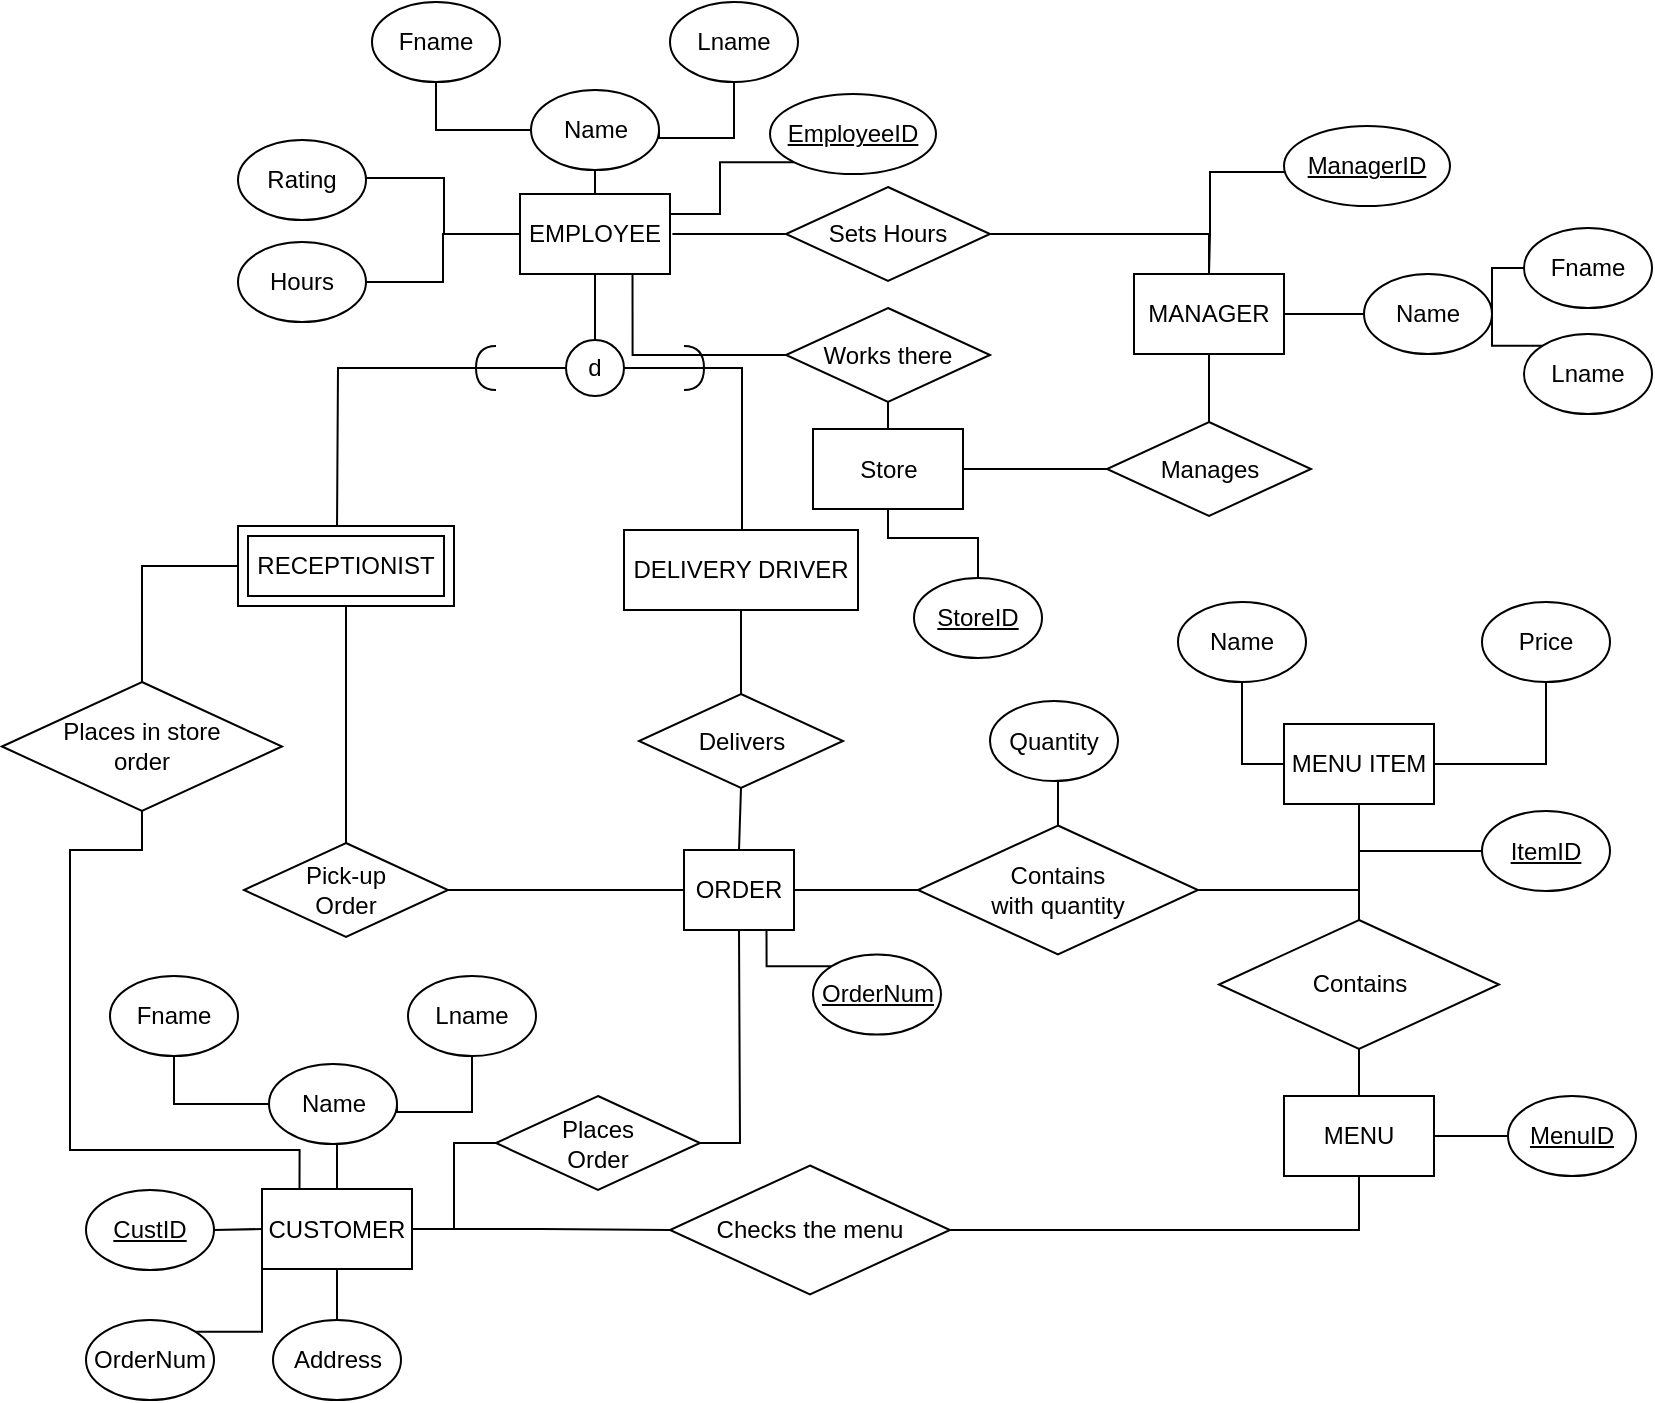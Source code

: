 <mxfile version="16.6.4" type="github">
  <diagram id="SFW6uyiaUGHVdkmB1JjF" name="Page-1">
    <mxGraphModel dx="1422" dy="762" grid="0" gridSize="10" guides="1" tooltips="1" connect="1" arrows="1" fold="1" page="1" pageScale="1" pageWidth="1100" pageHeight="850" background="none" math="0" shadow="0">
      <root>
        <mxCell id="0" />
        <mxCell id="1" parent="0" />
        <mxCell id="fXJlIY3xlbVOnj3vWZwA-16" style="edgeStyle=orthogonalEdgeStyle;rounded=0;orthogonalLoop=1;jettySize=auto;html=1;endArrow=none;endFill=0;" parent="1" source="SCMp1zclDyWqBbioAgGx-6" target="SCMp1zclDyWqBbioAgGx-17" edge="1">
          <mxGeometry relative="1" as="geometry" />
        </mxCell>
        <mxCell id="SCMp1zclDyWqBbioAgGx-6" value="Name" style="ellipse;whiteSpace=wrap;html=1;align=center;fillColor=default;gradientColor=none;" parent="1" vertex="1">
          <mxGeometry x="310.5" y="93" width="64" height="40" as="geometry" />
        </mxCell>
        <mxCell id="fXJlIY3xlbVOnj3vWZwA-33" style="edgeStyle=orthogonalEdgeStyle;rounded=0;jumpStyle=arc;orthogonalLoop=1;jettySize=auto;html=1;exitX=0.5;exitY=1;exitDx=0;exitDy=0;entryX=0.5;entryY=0;entryDx=0;entryDy=0;endArrow=none;endFill=0;" parent="1" source="SCMp1zclDyWqBbioAgGx-12" target="fXJlIY3xlbVOnj3vWZwA-24" edge="1">
          <mxGeometry relative="1" as="geometry" />
        </mxCell>
        <mxCell id="SCMp1zclDyWqBbioAgGx-12" value="DELIVERY DRIVER" style="whiteSpace=wrap;html=1;align=center;fillColor=default;" parent="1" vertex="1">
          <mxGeometry x="357" y="313" width="117" height="40" as="geometry" />
        </mxCell>
        <mxCell id="fXJlIY3xlbVOnj3vWZwA-28" style="edgeStyle=orthogonalEdgeStyle;rounded=0;jumpStyle=arc;orthogonalLoop=1;jettySize=auto;html=1;exitX=1;exitY=0.5;exitDx=0;exitDy=0;entryX=0;entryY=0.5;entryDx=0;entryDy=0;endArrow=none;endFill=0;" parent="1" source="SCMp1zclDyWqBbioAgGx-13" target="fXJlIY3xlbVOnj3vWZwA-27" edge="1">
          <mxGeometry relative="1" as="geometry" />
        </mxCell>
        <mxCell id="Oh7GHOEAAJyjngWwIHh8-14" style="edgeStyle=orthogonalEdgeStyle;rounded=0;orthogonalLoop=1;jettySize=auto;html=1;exitX=1;exitY=0.5;exitDx=0;exitDy=0;entryX=0;entryY=0.5;entryDx=0;entryDy=0;startArrow=none;startFill=0;endArrow=none;endFill=0;" parent="1" source="SCMp1zclDyWqBbioAgGx-13" target="Oh7GHOEAAJyjngWwIHh8-13" edge="1">
          <mxGeometry relative="1" as="geometry" />
        </mxCell>
        <mxCell id="Oh7GHOEAAJyjngWwIHh8-23" style="edgeStyle=orthogonalEdgeStyle;rounded=0;orthogonalLoop=1;jettySize=auto;html=1;exitX=0.25;exitY=0;exitDx=0;exitDy=0;startArrow=none;startFill=0;endArrow=none;endFill=0;entryX=0.5;entryY=1;entryDx=0;entryDy=0;" parent="1" source="SCMp1zclDyWqBbioAgGx-13" target="Oh7GHOEAAJyjngWwIHh8-25" edge="1">
          <mxGeometry relative="1" as="geometry">
            <mxPoint x="55.6" y="599" as="targetPoint" />
            <Array as="points">
              <mxPoint x="195" y="623" />
              <mxPoint x="80" y="623" />
              <mxPoint x="80" y="473" />
              <mxPoint x="116" y="473" />
            </Array>
          </mxGeometry>
        </mxCell>
        <mxCell id="SCMp1zclDyWqBbioAgGx-13" value="CUSTOMER" style="whiteSpace=wrap;html=1;align=center;fillColor=default;" parent="1" vertex="1">
          <mxGeometry x="176" y="642.5" width="75" height="40" as="geometry" />
        </mxCell>
        <mxCell id="fXJlIY3xlbVOnj3vWZwA-37" style="edgeStyle=orthogonalEdgeStyle;rounded=0;jumpStyle=arc;orthogonalLoop=1;jettySize=auto;html=1;endArrow=none;endFill=0;" parent="1" source="SCMp1zclDyWqBbioAgGx-16" target="fXJlIY3xlbVOnj3vWZwA-34" edge="1">
          <mxGeometry relative="1" as="geometry" />
        </mxCell>
        <mxCell id="SCMp1zclDyWqBbioAgGx-16" value="MANAGER" style="whiteSpace=wrap;html=1;align=center;fillColor=default;" parent="1" vertex="1">
          <mxGeometry x="612" y="185" width="75" height="40" as="geometry" />
        </mxCell>
        <mxCell id="fXJlIY3xlbVOnj3vWZwA-13" style="edgeStyle=orthogonalEdgeStyle;rounded=0;orthogonalLoop=1;jettySize=auto;html=1;entryX=0.5;entryY=0;entryDx=0;entryDy=0;endArrow=none;endFill=0;" parent="1" source="SCMp1zclDyWqBbioAgGx-17" target="fXJlIY3xlbVOnj3vWZwA-12" edge="1">
          <mxGeometry relative="1" as="geometry" />
        </mxCell>
        <mxCell id="SCMp1zclDyWqBbioAgGx-17" value="EMPLOYEE" style="whiteSpace=wrap;html=1;align=center;fillColor=default;" parent="1" vertex="1">
          <mxGeometry x="305" y="145" width="75" height="40" as="geometry" />
        </mxCell>
        <mxCell id="fXJlIY3xlbVOnj3vWZwA-17" style="edgeStyle=orthogonalEdgeStyle;rounded=0;orthogonalLoop=1;jettySize=auto;html=1;endArrow=none;endFill=0;entryX=0;entryY=0.5;entryDx=0;entryDy=0;" parent="1" source="eeIK4nAqeX3JLeK-aHzr-2" target="SCMp1zclDyWqBbioAgGx-6" edge="1">
          <mxGeometry relative="1" as="geometry">
            <mxPoint x="265" y="122.6" as="targetPoint" />
            <Array as="points">
              <mxPoint x="263" y="113" />
            </Array>
          </mxGeometry>
        </mxCell>
        <mxCell id="eeIK4nAqeX3JLeK-aHzr-2" value="Fname" style="ellipse;whiteSpace=wrap;html=1;align=center;fillColor=default;gradientColor=none;" parent="1" vertex="1">
          <mxGeometry x="231" y="49" width="64" height="40" as="geometry" />
        </mxCell>
        <mxCell id="fXJlIY3xlbVOnj3vWZwA-18" style="edgeStyle=orthogonalEdgeStyle;rounded=0;orthogonalLoop=1;jettySize=auto;html=1;endArrow=none;endFill=0;entryX=1;entryY=0.5;entryDx=0;entryDy=0;" parent="1" source="eeIK4nAqeX3JLeK-aHzr-4" target="SCMp1zclDyWqBbioAgGx-6" edge="1">
          <mxGeometry relative="1" as="geometry">
            <mxPoint x="404" y="127" as="targetPoint" />
            <Array as="points">
              <mxPoint x="412" y="117" />
              <mxPoint x="375" y="117" />
            </Array>
          </mxGeometry>
        </mxCell>
        <mxCell id="eeIK4nAqeX3JLeK-aHzr-4" value="Lname" style="ellipse;whiteSpace=wrap;html=1;align=center;fillColor=default;gradientColor=none;" parent="1" vertex="1">
          <mxGeometry x="380" y="49" width="64" height="40" as="geometry" />
        </mxCell>
        <mxCell id="Oh7GHOEAAJyjngWwIHh8-2" style="edgeStyle=orthogonalEdgeStyle;rounded=0;orthogonalLoop=1;jettySize=auto;html=1;exitX=0.5;exitY=1;exitDx=0;exitDy=0;entryX=1;entryY=0.5;entryDx=0;entryDy=0;endArrow=none;endFill=0;" parent="1" source="eeIK4nAqeX3JLeK-aHzr-5" target="Oh7GHOEAAJyjngWwIHh8-1" edge="1">
          <mxGeometry relative="1" as="geometry" />
        </mxCell>
        <mxCell id="Oh7GHOEAAJyjngWwIHh8-18" style="edgeStyle=orthogonalEdgeStyle;rounded=0;orthogonalLoop=1;jettySize=auto;html=1;exitX=0.5;exitY=1;exitDx=0;exitDy=0;entryX=0.5;entryY=0;entryDx=0;entryDy=0;startArrow=none;startFill=0;endArrow=none;endFill=0;" parent="1" source="eeIK4nAqeX3JLeK-aHzr-5" target="Oh7GHOEAAJyjngWwIHh8-17" edge="1">
          <mxGeometry relative="1" as="geometry" />
        </mxCell>
        <mxCell id="eeIK4nAqeX3JLeK-aHzr-5" value="MENU ITEM" style="whiteSpace=wrap;html=1;align=center;fillColor=default;" parent="1" vertex="1">
          <mxGeometry x="687" y="410" width="75" height="40" as="geometry" />
        </mxCell>
        <mxCell id="eeIK4nAqeX3JLeK-aHzr-6" value="ORDER" style="whiteSpace=wrap;html=1;align=center;fillColor=default;" parent="1" vertex="1">
          <mxGeometry x="387" y="473" width="55" height="40" as="geometry" />
        </mxCell>
        <mxCell id="fXJlIY3xlbVOnj3vWZwA-7" style="edgeStyle=orthogonalEdgeStyle;rounded=0;orthogonalLoop=1;jettySize=auto;html=1;exitX=0.5;exitY=1;exitDx=0;exitDy=0;entryX=0;entryY=0.5;entryDx=0;entryDy=0;endArrow=none;endFill=0;" parent="1" source="fXJlIY3xlbVOnj3vWZwA-6" target="eeIK4nAqeX3JLeK-aHzr-5" edge="1">
          <mxGeometry relative="1" as="geometry" />
        </mxCell>
        <mxCell id="fXJlIY3xlbVOnj3vWZwA-6" value="Name" style="ellipse;whiteSpace=wrap;html=1;align=center;fillColor=default;gradientColor=none;" parent="1" vertex="1">
          <mxGeometry x="634" y="349" width="64" height="40" as="geometry" />
        </mxCell>
        <mxCell id="iN8ECMvCypiTLDNu9Dbx-26" style="edgeStyle=orthogonalEdgeStyle;rounded=0;orthogonalLoop=1;jettySize=auto;html=1;exitX=0.5;exitY=1;exitDx=0;exitDy=0;entryX=0.5;entryY=0;entryDx=0;entryDy=0;endArrow=none;endFill=0;" edge="1" parent="1" source="fXJlIY3xlbVOnj3vWZwA-8" target="Oh7GHOEAAJyjngWwIHh8-1">
          <mxGeometry relative="1" as="geometry" />
        </mxCell>
        <mxCell id="fXJlIY3xlbVOnj3vWZwA-8" value="Quantity" style="ellipse;whiteSpace=wrap;html=1;align=center;fillColor=default;gradientColor=none;" parent="1" vertex="1">
          <mxGeometry x="540" y="398.5" width="64" height="40" as="geometry" />
        </mxCell>
        <mxCell id="fXJlIY3xlbVOnj3vWZwA-11" style="edgeStyle=orthogonalEdgeStyle;rounded=0;orthogonalLoop=1;jettySize=auto;html=1;endArrow=none;endFill=0;entryX=1;entryY=0.25;entryDx=0;entryDy=0;" parent="1" source="fXJlIY3xlbVOnj3vWZwA-10" target="eeIK4nAqeX3JLeK-aHzr-5" edge="1">
          <mxGeometry relative="1" as="geometry">
            <mxPoint x="818" y="432" as="targetPoint" />
            <Array as="points">
              <mxPoint x="818" y="430" />
              <mxPoint x="762" y="430" />
            </Array>
          </mxGeometry>
        </mxCell>
        <mxCell id="fXJlIY3xlbVOnj3vWZwA-10" value="Price" style="ellipse;whiteSpace=wrap;html=1;align=center;fillColor=default;gradientColor=none;" parent="1" vertex="1">
          <mxGeometry x="786" y="349" width="64" height="40" as="geometry" />
        </mxCell>
        <mxCell id="fXJlIY3xlbVOnj3vWZwA-19" style="edgeStyle=orthogonalEdgeStyle;rounded=0;orthogonalLoop=1;jettySize=auto;html=1;endArrow=none;endFill=0;jumpStyle=arc;" parent="1" source="fXJlIY3xlbVOnj3vWZwA-12" edge="1">
          <mxGeometry relative="1" as="geometry">
            <mxPoint x="213.5" y="313" as="targetPoint" />
          </mxGeometry>
        </mxCell>
        <mxCell id="fXJlIY3xlbVOnj3vWZwA-20" style="edgeStyle=orthogonalEdgeStyle;rounded=0;orthogonalLoop=1;jettySize=auto;html=1;endArrow=none;endFill=0;" parent="1" source="fXJlIY3xlbVOnj3vWZwA-12" target="SCMp1zclDyWqBbioAgGx-12" edge="1">
          <mxGeometry relative="1" as="geometry">
            <Array as="points">
              <mxPoint x="416" y="232" />
            </Array>
          </mxGeometry>
        </mxCell>
        <mxCell id="fXJlIY3xlbVOnj3vWZwA-12" value="d" style="ellipse;whiteSpace=wrap;html=1;" parent="1" vertex="1">
          <mxGeometry x="328" y="218" width="29" height="28" as="geometry" />
        </mxCell>
        <mxCell id="fXJlIY3xlbVOnj3vWZwA-15" style="edgeStyle=orthogonalEdgeStyle;rounded=0;orthogonalLoop=1;jettySize=auto;html=1;exitX=0.5;exitY=1;exitDx=0;exitDy=0;entryX=0;entryY=0.5;entryDx=0;entryDy=0;endArrow=none;endFill=0;" parent="1" source="fXJlIY3xlbVOnj3vWZwA-14" target="SCMp1zclDyWqBbioAgGx-17" edge="1">
          <mxGeometry relative="1" as="geometry">
            <Array as="points">
              <mxPoint x="267" y="137" />
              <mxPoint x="267" y="165" />
            </Array>
          </mxGeometry>
        </mxCell>
        <mxCell id="fXJlIY3xlbVOnj3vWZwA-14" value="Rating" style="ellipse;whiteSpace=wrap;html=1;align=center;fillColor=default;gradientColor=none;" parent="1" vertex="1">
          <mxGeometry x="164" y="118" width="64" height="40" as="geometry" />
        </mxCell>
        <mxCell id="fXJlIY3xlbVOnj3vWZwA-22" value="" style="shape=requiredInterface;html=1;verticalLabelPosition=bottom;sketch=0;rotation=-180;" parent="1" vertex="1">
          <mxGeometry x="283" y="221" width="10" height="22" as="geometry" />
        </mxCell>
        <mxCell id="fXJlIY3xlbVOnj3vWZwA-23" value="" style="shape=requiredInterface;html=1;verticalLabelPosition=bottom;sketch=0;rotation=0;" parent="1" vertex="1">
          <mxGeometry x="387" y="221" width="10" height="22" as="geometry" />
        </mxCell>
        <mxCell id="fXJlIY3xlbVOnj3vWZwA-26" style="edgeStyle=orthogonalEdgeStyle;rounded=0;jumpStyle=arc;orthogonalLoop=1;jettySize=auto;html=1;endArrow=none;endFill=0;" parent="1" source="fXJlIY3xlbVOnj3vWZwA-24" target="eeIK4nAqeX3JLeK-aHzr-6" edge="1">
          <mxGeometry relative="1" as="geometry" />
        </mxCell>
        <mxCell id="fXJlIY3xlbVOnj3vWZwA-24" value="Delivers" style="shape=rhombus;perimeter=rhombusPerimeter;whiteSpace=wrap;html=1;align=center;fillColor=default;gradientColor=none;" parent="1" vertex="1">
          <mxGeometry x="364.5" y="395" width="102" height="47" as="geometry" />
        </mxCell>
        <mxCell id="fXJlIY3xlbVOnj3vWZwA-59" style="edgeStyle=orthogonalEdgeStyle;rounded=0;jumpStyle=arc;orthogonalLoop=1;jettySize=auto;html=1;exitX=1;exitY=0.5;exitDx=0;exitDy=0;entryX=0.5;entryY=1;entryDx=0;entryDy=0;startArrow=none;startFill=0;endArrow=none;endFill=0;" parent="1" source="fXJlIY3xlbVOnj3vWZwA-27" target="eeIK4nAqeX3JLeK-aHzr-6" edge="1">
          <mxGeometry relative="1" as="geometry" />
        </mxCell>
        <mxCell id="fXJlIY3xlbVOnj3vWZwA-27" value="Places&lt;br&gt;Order" style="shape=rhombus;perimeter=rhombusPerimeter;whiteSpace=wrap;html=1;align=center;fillColor=default;gradientColor=none;" parent="1" vertex="1">
          <mxGeometry x="293" y="596" width="102" height="47" as="geometry" />
        </mxCell>
        <mxCell id="fXJlIY3xlbVOnj3vWZwA-31" style="edgeStyle=orthogonalEdgeStyle;rounded=0;jumpStyle=arc;orthogonalLoop=1;jettySize=auto;html=1;endArrow=none;endFill=0;" parent="1" source="fXJlIY3xlbVOnj3vWZwA-30" target="SCMp1zclDyWqBbioAgGx-17" edge="1">
          <mxGeometry relative="1" as="geometry" />
        </mxCell>
        <mxCell id="fXJlIY3xlbVOnj3vWZwA-30" value="Hours" style="ellipse;whiteSpace=wrap;html=1;align=center;fillColor=default;gradientColor=none;" parent="1" vertex="1">
          <mxGeometry x="164" y="169" width="64" height="40" as="geometry" />
        </mxCell>
        <mxCell id="Oh7GHOEAAJyjngWwIHh8-4" style="edgeStyle=orthogonalEdgeStyle;rounded=0;orthogonalLoop=1;jettySize=auto;html=1;exitX=0;exitY=0.5;exitDx=0;exitDy=0;entryX=1;entryY=0.5;entryDx=0;entryDy=0;endArrow=none;endFill=0;" parent="1" source="fXJlIY3xlbVOnj3vWZwA-34" target="fXJlIY3xlbVOnj3vWZwA-35" edge="1">
          <mxGeometry relative="1" as="geometry" />
        </mxCell>
        <mxCell id="fXJlIY3xlbVOnj3vWZwA-34" value="Manages" style="shape=rhombus;perimeter=rhombusPerimeter;whiteSpace=wrap;html=1;align=center;fillColor=default;gradientColor=none;" parent="1" vertex="1">
          <mxGeometry x="598.5" y="259" width="102" height="47" as="geometry" />
        </mxCell>
        <mxCell id="Oh7GHOEAAJyjngWwIHh8-6" style="edgeStyle=orthogonalEdgeStyle;rounded=0;orthogonalLoop=1;jettySize=auto;html=1;exitX=0.5;exitY=0;exitDx=0;exitDy=0;entryX=0.5;entryY=1;entryDx=0;entryDy=0;endArrow=none;endFill=0;" parent="1" source="fXJlIY3xlbVOnj3vWZwA-35" target="Oh7GHOEAAJyjngWwIHh8-5" edge="1">
          <mxGeometry relative="1" as="geometry" />
        </mxCell>
        <mxCell id="fXJlIY3xlbVOnj3vWZwA-35" value="Store" style="whiteSpace=wrap;html=1;align=center;fillColor=default;" parent="1" vertex="1">
          <mxGeometry x="451.5" y="262.5" width="75" height="40" as="geometry" />
        </mxCell>
        <mxCell id="fXJlIY3xlbVOnj3vWZwA-48" style="edgeStyle=orthogonalEdgeStyle;rounded=0;jumpStyle=arc;orthogonalLoop=1;jettySize=auto;html=1;exitX=0.5;exitY=1;exitDx=0;exitDy=0;entryX=0.5;entryY=0;entryDx=0;entryDy=0;endArrow=none;endFill=0;" parent="1" source="fXJlIY3xlbVOnj3vWZwA-43" target="SCMp1zclDyWqBbioAgGx-13" edge="1">
          <mxGeometry relative="1" as="geometry" />
        </mxCell>
        <mxCell id="fXJlIY3xlbVOnj3vWZwA-43" value="Name" style="ellipse;whiteSpace=wrap;html=1;align=center;fillColor=default;gradientColor=none;" parent="1" vertex="1">
          <mxGeometry x="179.5" y="580" width="64" height="40" as="geometry" />
        </mxCell>
        <mxCell id="fXJlIY3xlbVOnj3vWZwA-44" style="edgeStyle=orthogonalEdgeStyle;rounded=0;orthogonalLoop=1;jettySize=auto;html=1;endArrow=none;endFill=0;entryX=0;entryY=0.5;entryDx=0;entryDy=0;" parent="1" source="fXJlIY3xlbVOnj3vWZwA-45" target="fXJlIY3xlbVOnj3vWZwA-43" edge="1">
          <mxGeometry relative="1" as="geometry">
            <mxPoint x="134" y="609.6" as="targetPoint" />
            <Array as="points">
              <mxPoint x="132" y="600" />
            </Array>
          </mxGeometry>
        </mxCell>
        <mxCell id="fXJlIY3xlbVOnj3vWZwA-45" value="Fname" style="ellipse;whiteSpace=wrap;html=1;align=center;fillColor=default;gradientColor=none;" parent="1" vertex="1">
          <mxGeometry x="100" y="536" width="64" height="40" as="geometry" />
        </mxCell>
        <mxCell id="fXJlIY3xlbVOnj3vWZwA-46" style="edgeStyle=orthogonalEdgeStyle;rounded=0;orthogonalLoop=1;jettySize=auto;html=1;endArrow=none;endFill=0;entryX=1;entryY=0.5;entryDx=0;entryDy=0;" parent="1" source="fXJlIY3xlbVOnj3vWZwA-47" target="fXJlIY3xlbVOnj3vWZwA-43" edge="1">
          <mxGeometry relative="1" as="geometry">
            <mxPoint x="273" y="614" as="targetPoint" />
            <Array as="points">
              <mxPoint x="281" y="604" />
              <mxPoint x="244" y="604" />
            </Array>
          </mxGeometry>
        </mxCell>
        <mxCell id="fXJlIY3xlbVOnj3vWZwA-47" value="Lname" style="ellipse;whiteSpace=wrap;html=1;align=center;fillColor=default;gradientColor=none;" parent="1" vertex="1">
          <mxGeometry x="249" y="536" width="64" height="40" as="geometry" />
        </mxCell>
        <mxCell id="fXJlIY3xlbVOnj3vWZwA-50" style="edgeStyle=orthogonalEdgeStyle;rounded=0;jumpStyle=arc;orthogonalLoop=1;jettySize=auto;html=1;entryX=0.5;entryY=1;entryDx=0;entryDy=0;endArrow=none;endFill=0;" parent="1" source="fXJlIY3xlbVOnj3vWZwA-49" target="SCMp1zclDyWqBbioAgGx-13" edge="1">
          <mxGeometry relative="1" as="geometry" />
        </mxCell>
        <mxCell id="fXJlIY3xlbVOnj3vWZwA-49" value="Address" style="ellipse;whiteSpace=wrap;html=1;align=center;fillColor=default;gradientColor=none;" parent="1" vertex="1">
          <mxGeometry x="181.5" y="708" width="64" height="40" as="geometry" />
        </mxCell>
        <mxCell id="fXJlIY3xlbVOnj3vWZwA-52" style="edgeStyle=orthogonalEdgeStyle;rounded=0;jumpStyle=arc;orthogonalLoop=1;jettySize=auto;html=1;entryX=0;entryY=0.5;entryDx=0;entryDy=0;endArrow=none;endFill=0;" parent="1" source="fXJlIY3xlbVOnj3vWZwA-51" target="SCMp1zclDyWqBbioAgGx-13" edge="1">
          <mxGeometry relative="1" as="geometry" />
        </mxCell>
        <mxCell id="fXJlIY3xlbVOnj3vWZwA-51" value="&lt;u&gt;CustID&lt;/u&gt;" style="ellipse;whiteSpace=wrap;html=1;align=center;fillColor=default;gradientColor=none;" parent="1" vertex="1">
          <mxGeometry x="88" y="643" width="64" height="40" as="geometry" />
        </mxCell>
        <mxCell id="fXJlIY3xlbVOnj3vWZwA-61" style="edgeStyle=orthogonalEdgeStyle;rounded=0;jumpStyle=arc;orthogonalLoop=1;jettySize=auto;html=1;entryX=0.5;entryY=0;entryDx=0;entryDy=0;startArrow=none;startFill=0;endArrow=none;endFill=0;" parent="1" source="fXJlIY3xlbVOnj3vWZwA-55" target="fXJlIY3xlbVOnj3vWZwA-60" edge="1">
          <mxGeometry relative="1" as="geometry" />
        </mxCell>
        <mxCell id="fXJlIY3xlbVOnj3vWZwA-55" value="RECEPTIONIST" style="shape=ext;margin=3;double=1;whiteSpace=wrap;html=1;align=center;" parent="1" vertex="1">
          <mxGeometry x="164" y="311" width="108" height="40" as="geometry" />
        </mxCell>
        <mxCell id="fXJlIY3xlbVOnj3vWZwA-57" style="edgeStyle=orthogonalEdgeStyle;rounded=0;jumpStyle=arc;orthogonalLoop=1;jettySize=auto;html=1;entryX=0.5;entryY=0;entryDx=0;entryDy=0;startArrow=none;startFill=0;endArrow=none;endFill=0;" parent="1" source="fXJlIY3xlbVOnj3vWZwA-56" target="SCMp1zclDyWqBbioAgGx-16" edge="1">
          <mxGeometry relative="1" as="geometry" />
        </mxCell>
        <mxCell id="fXJlIY3xlbVOnj3vWZwA-58" style="edgeStyle=orthogonalEdgeStyle;rounded=0;jumpStyle=arc;orthogonalLoop=1;jettySize=auto;html=1;startArrow=none;startFill=0;endArrow=none;endFill=0;" parent="1" source="fXJlIY3xlbVOnj3vWZwA-56" edge="1">
          <mxGeometry relative="1" as="geometry">
            <mxPoint x="381.2" y="165" as="targetPoint" />
          </mxGeometry>
        </mxCell>
        <mxCell id="fXJlIY3xlbVOnj3vWZwA-56" value="Sets Hours" style="shape=rhombus;perimeter=rhombusPerimeter;whiteSpace=wrap;html=1;align=center;fillColor=default;gradientColor=none;" parent="1" vertex="1">
          <mxGeometry x="438" y="141.5" width="102" height="47" as="geometry" />
        </mxCell>
        <mxCell id="fXJlIY3xlbVOnj3vWZwA-62" style="edgeStyle=orthogonalEdgeStyle;rounded=0;jumpStyle=arc;orthogonalLoop=1;jettySize=auto;html=1;exitX=1;exitY=0.5;exitDx=0;exitDy=0;startArrow=none;startFill=0;endArrow=none;endFill=0;" parent="1" source="fXJlIY3xlbVOnj3vWZwA-60" target="eeIK4nAqeX3JLeK-aHzr-6" edge="1">
          <mxGeometry relative="1" as="geometry" />
        </mxCell>
        <mxCell id="fXJlIY3xlbVOnj3vWZwA-60" value="Pick-up&lt;br&gt;Order" style="shape=rhombus;perimeter=rhombusPerimeter;whiteSpace=wrap;html=1;align=center;fillColor=default;gradientColor=none;" parent="1" vertex="1">
          <mxGeometry x="167" y="469.5" width="102" height="47" as="geometry" />
        </mxCell>
        <mxCell id="Oh7GHOEAAJyjngWwIHh8-3" style="edgeStyle=orthogonalEdgeStyle;rounded=0;orthogonalLoop=1;jettySize=auto;html=1;exitX=0;exitY=0.5;exitDx=0;exitDy=0;entryX=1;entryY=0.5;entryDx=0;entryDy=0;endArrow=none;endFill=0;" parent="1" source="Oh7GHOEAAJyjngWwIHh8-1" target="eeIK4nAqeX3JLeK-aHzr-6" edge="1">
          <mxGeometry relative="1" as="geometry" />
        </mxCell>
        <mxCell id="Oh7GHOEAAJyjngWwIHh8-1" value="Contains&lt;br&gt;with quantity" style="shape=rhombus;perimeter=rhombusPerimeter;whiteSpace=wrap;html=1;align=center;fillColor=default;gradientColor=none;" parent="1" vertex="1">
          <mxGeometry x="504" y="460.75" width="139.98" height="64.5" as="geometry" />
        </mxCell>
        <mxCell id="Oh7GHOEAAJyjngWwIHh8-8" style="edgeStyle=orthogonalEdgeStyle;rounded=0;orthogonalLoop=1;jettySize=auto;html=1;exitX=0;exitY=0.5;exitDx=0;exitDy=0;entryX=0.75;entryY=1;entryDx=0;entryDy=0;endArrow=none;endFill=0;" parent="1" source="Oh7GHOEAAJyjngWwIHh8-5" target="SCMp1zclDyWqBbioAgGx-17" edge="1">
          <mxGeometry relative="1" as="geometry" />
        </mxCell>
        <mxCell id="Oh7GHOEAAJyjngWwIHh8-5" value="Works there" style="shape=rhombus;perimeter=rhombusPerimeter;whiteSpace=wrap;html=1;align=center;fillColor=default;gradientColor=none;" parent="1" vertex="1">
          <mxGeometry x="438" y="202" width="102" height="47" as="geometry" />
        </mxCell>
        <mxCell id="Oh7GHOEAAJyjngWwIHh8-22" style="edgeStyle=orthogonalEdgeStyle;rounded=0;orthogonalLoop=1;jettySize=auto;html=1;exitX=1;exitY=0.5;exitDx=0;exitDy=0;entryX=0.5;entryY=1;entryDx=0;entryDy=0;startArrow=none;startFill=0;endArrow=none;endFill=0;" parent="1" source="Oh7GHOEAAJyjngWwIHh8-13" target="Oh7GHOEAAJyjngWwIHh8-16" edge="1">
          <mxGeometry relative="1" as="geometry" />
        </mxCell>
        <mxCell id="Oh7GHOEAAJyjngWwIHh8-13" value="Checks the menu" style="shape=rhombus;perimeter=rhombusPerimeter;whiteSpace=wrap;html=1;align=center;fillColor=default;gradientColor=none;" parent="1" vertex="1">
          <mxGeometry x="380" y="630.75" width="139.98" height="64.5" as="geometry" />
        </mxCell>
        <mxCell id="Oh7GHOEAAJyjngWwIHh8-16" value="MENU" style="whiteSpace=wrap;html=1;align=center;fillColor=default;" parent="1" vertex="1">
          <mxGeometry x="687" y="596" width="75" height="40" as="geometry" />
        </mxCell>
        <mxCell id="Oh7GHOEAAJyjngWwIHh8-19" style="edgeStyle=orthogonalEdgeStyle;rounded=0;orthogonalLoop=1;jettySize=auto;html=1;exitX=0.5;exitY=1;exitDx=0;exitDy=0;entryX=0.5;entryY=0;entryDx=0;entryDy=0;startArrow=none;startFill=0;endArrow=none;endFill=0;" parent="1" source="Oh7GHOEAAJyjngWwIHh8-17" target="Oh7GHOEAAJyjngWwIHh8-16" edge="1">
          <mxGeometry relative="1" as="geometry" />
        </mxCell>
        <mxCell id="Oh7GHOEAAJyjngWwIHh8-17" value="Contains" style="shape=rhombus;perimeter=rhombusPerimeter;whiteSpace=wrap;html=1;align=center;fillColor=default;gradientColor=none;" parent="1" vertex="1">
          <mxGeometry x="654.51" y="508" width="139.98" height="64.5" as="geometry" />
        </mxCell>
        <mxCell id="Oh7GHOEAAJyjngWwIHh8-26" style="edgeStyle=orthogonalEdgeStyle;rounded=0;orthogonalLoop=1;jettySize=auto;html=1;exitX=0.5;exitY=0;exitDx=0;exitDy=0;entryX=0;entryY=0.5;entryDx=0;entryDy=0;startArrow=none;startFill=0;endArrow=none;endFill=0;" parent="1" source="Oh7GHOEAAJyjngWwIHh8-25" target="fXJlIY3xlbVOnj3vWZwA-55" edge="1">
          <mxGeometry relative="1" as="geometry" />
        </mxCell>
        <mxCell id="Oh7GHOEAAJyjngWwIHh8-25" value="Places in store&lt;br&gt;order" style="shape=rhombus;perimeter=rhombusPerimeter;whiteSpace=wrap;html=1;align=center;fillColor=default;gradientColor=none;" parent="1" vertex="1">
          <mxGeometry x="46" y="389" width="139.98" height="64.5" as="geometry" />
        </mxCell>
        <mxCell id="iN8ECMvCypiTLDNu9Dbx-2" style="edgeStyle=orthogonalEdgeStyle;rounded=0;orthogonalLoop=1;jettySize=auto;html=1;exitX=0;exitY=0;exitDx=0;exitDy=0;entryX=0.75;entryY=1;entryDx=0;entryDy=0;endArrow=none;endFill=0;" edge="1" parent="1" source="iN8ECMvCypiTLDNu9Dbx-1" target="eeIK4nAqeX3JLeK-aHzr-6">
          <mxGeometry relative="1" as="geometry" />
        </mxCell>
        <mxCell id="iN8ECMvCypiTLDNu9Dbx-1" value="&lt;u&gt;OrderNum&lt;/u&gt;" style="ellipse;whiteSpace=wrap;html=1;align=center;fillColor=default;gradientColor=none;" vertex="1" parent="1">
          <mxGeometry x="451.5" y="525.25" width="64" height="40" as="geometry" />
        </mxCell>
        <mxCell id="iN8ECMvCypiTLDNu9Dbx-4" style="edgeStyle=orthogonalEdgeStyle;rounded=0;orthogonalLoop=1;jettySize=auto;html=1;exitX=0;exitY=0.5;exitDx=0;exitDy=0;entryX=1;entryY=0.5;entryDx=0;entryDy=0;endArrow=none;endFill=0;" edge="1" parent="1" source="iN8ECMvCypiTLDNu9Dbx-3" target="SCMp1zclDyWqBbioAgGx-16">
          <mxGeometry relative="1" as="geometry" />
        </mxCell>
        <mxCell id="iN8ECMvCypiTLDNu9Dbx-3" value="Name" style="ellipse;whiteSpace=wrap;html=1;align=center;fillColor=default;gradientColor=none;" vertex="1" parent="1">
          <mxGeometry x="727" y="185" width="64" height="40" as="geometry" />
        </mxCell>
        <mxCell id="iN8ECMvCypiTLDNu9Dbx-9" style="edgeStyle=orthogonalEdgeStyle;rounded=0;orthogonalLoop=1;jettySize=auto;html=1;exitX=0;exitY=0.5;exitDx=0;exitDy=0;entryX=1;entryY=0.5;entryDx=0;entryDy=0;endArrow=none;endFill=0;" edge="1" parent="1" source="iN8ECMvCypiTLDNu9Dbx-5" target="iN8ECMvCypiTLDNu9Dbx-3">
          <mxGeometry relative="1" as="geometry" />
        </mxCell>
        <mxCell id="iN8ECMvCypiTLDNu9Dbx-5" value="Fname" style="ellipse;whiteSpace=wrap;html=1;align=center;fillColor=default;gradientColor=none;" vertex="1" parent="1">
          <mxGeometry x="807" y="162" width="64" height="40" as="geometry" />
        </mxCell>
        <mxCell id="iN8ECMvCypiTLDNu9Dbx-7" style="edgeStyle=orthogonalEdgeStyle;rounded=0;orthogonalLoop=1;jettySize=auto;html=1;exitX=0;exitY=0;exitDx=0;exitDy=0;entryX=1;entryY=0.5;entryDx=0;entryDy=0;endArrow=none;endFill=0;" edge="1" parent="1" source="iN8ECMvCypiTLDNu9Dbx-6" target="iN8ECMvCypiTLDNu9Dbx-3">
          <mxGeometry relative="1" as="geometry" />
        </mxCell>
        <mxCell id="iN8ECMvCypiTLDNu9Dbx-6" value="Lname" style="ellipse;whiteSpace=wrap;html=1;align=center;fillColor=default;gradientColor=none;" vertex="1" parent="1">
          <mxGeometry x="807" y="215" width="64" height="40" as="geometry" />
        </mxCell>
        <mxCell id="iN8ECMvCypiTLDNu9Dbx-11" style="edgeStyle=orthogonalEdgeStyle;rounded=0;orthogonalLoop=1;jettySize=auto;html=1;exitX=0.5;exitY=0;exitDx=0;exitDy=0;endArrow=none;endFill=0;" edge="1" parent="1" source="iN8ECMvCypiTLDNu9Dbx-10" target="fXJlIY3xlbVOnj3vWZwA-35">
          <mxGeometry relative="1" as="geometry" />
        </mxCell>
        <mxCell id="iN8ECMvCypiTLDNu9Dbx-10" value="&lt;u&gt;StoreID&lt;/u&gt;" style="ellipse;whiteSpace=wrap;html=1;align=center;fillColor=default;gradientColor=none;" vertex="1" parent="1">
          <mxGeometry x="502" y="337" width="64" height="40" as="geometry" />
        </mxCell>
        <mxCell id="iN8ECMvCypiTLDNu9Dbx-13" style="edgeStyle=orthogonalEdgeStyle;rounded=0;orthogonalLoop=1;jettySize=auto;html=1;exitX=0;exitY=0.5;exitDx=0;exitDy=0;entryX=0.5;entryY=1;entryDx=0;entryDy=0;endArrow=none;endFill=0;" edge="1" parent="1" source="iN8ECMvCypiTLDNu9Dbx-12" target="eeIK4nAqeX3JLeK-aHzr-5">
          <mxGeometry relative="1" as="geometry" />
        </mxCell>
        <mxCell id="iN8ECMvCypiTLDNu9Dbx-12" value="&lt;u&gt;ItemID&lt;/u&gt;" style="ellipse;whiteSpace=wrap;html=1;align=center;fillColor=default;gradientColor=none;" vertex="1" parent="1">
          <mxGeometry x="786" y="453.5" width="64" height="40" as="geometry" />
        </mxCell>
        <mxCell id="iN8ECMvCypiTLDNu9Dbx-15" style="edgeStyle=orthogonalEdgeStyle;rounded=0;orthogonalLoop=1;jettySize=auto;html=1;exitX=0;exitY=0.5;exitDx=0;exitDy=0;entryX=1;entryY=0.5;entryDx=0;entryDy=0;endArrow=none;endFill=0;" edge="1" parent="1" source="iN8ECMvCypiTLDNu9Dbx-14" target="Oh7GHOEAAJyjngWwIHh8-16">
          <mxGeometry relative="1" as="geometry" />
        </mxCell>
        <mxCell id="iN8ECMvCypiTLDNu9Dbx-14" value="&lt;u&gt;MenuID&lt;/u&gt;" style="ellipse;whiteSpace=wrap;html=1;align=center;fillColor=default;gradientColor=none;" vertex="1" parent="1">
          <mxGeometry x="799" y="596" width="64" height="40" as="geometry" />
        </mxCell>
        <mxCell id="iN8ECMvCypiTLDNu9Dbx-19" style="edgeStyle=orthogonalEdgeStyle;rounded=0;orthogonalLoop=1;jettySize=auto;html=1;exitX=0;exitY=1;exitDx=0;exitDy=0;entryX=0.5;entryY=0;entryDx=0;entryDy=0;endArrow=none;endFill=0;" edge="1" parent="1" source="iN8ECMvCypiTLDNu9Dbx-18" target="SCMp1zclDyWqBbioAgGx-16">
          <mxGeometry relative="1" as="geometry">
            <Array as="points">
              <mxPoint x="699" y="134" />
              <mxPoint x="650" y="134" />
              <mxPoint x="650" y="165" />
            </Array>
          </mxGeometry>
        </mxCell>
        <mxCell id="iN8ECMvCypiTLDNu9Dbx-18" value="&lt;u&gt;ManagerID&lt;/u&gt;" style="ellipse;whiteSpace=wrap;html=1;align=center;fillColor=default;gradientColor=none;" vertex="1" parent="1">
          <mxGeometry x="687" y="111" width="83" height="40" as="geometry" />
        </mxCell>
        <mxCell id="iN8ECMvCypiTLDNu9Dbx-22" style="edgeStyle=orthogonalEdgeStyle;rounded=0;orthogonalLoop=1;jettySize=auto;html=1;exitX=0;exitY=1;exitDx=0;exitDy=0;entryX=1;entryY=0.25;entryDx=0;entryDy=0;endArrow=none;endFill=0;" edge="1" parent="1" source="iN8ECMvCypiTLDNu9Dbx-20" target="SCMp1zclDyWqBbioAgGx-17">
          <mxGeometry relative="1" as="geometry" />
        </mxCell>
        <mxCell id="iN8ECMvCypiTLDNu9Dbx-20" value="&lt;u&gt;EmployeeID&lt;/u&gt;" style="ellipse;whiteSpace=wrap;html=1;align=center;fillColor=default;gradientColor=none;" vertex="1" parent="1">
          <mxGeometry x="430" y="95" width="83" height="40" as="geometry" />
        </mxCell>
        <mxCell id="iN8ECMvCypiTLDNu9Dbx-24" style="edgeStyle=orthogonalEdgeStyle;rounded=0;orthogonalLoop=1;jettySize=auto;html=1;exitX=1;exitY=0;exitDx=0;exitDy=0;entryX=0;entryY=1;entryDx=0;entryDy=0;endArrow=none;endFill=0;" edge="1" parent="1" source="iN8ECMvCypiTLDNu9Dbx-23" target="SCMp1zclDyWqBbioAgGx-13">
          <mxGeometry relative="1" as="geometry" />
        </mxCell>
        <mxCell id="iN8ECMvCypiTLDNu9Dbx-23" value="OrderNum" style="ellipse;whiteSpace=wrap;html=1;align=center;fillColor=default;gradientColor=none;" vertex="1" parent="1">
          <mxGeometry x="88" y="708" width="64" height="40" as="geometry" />
        </mxCell>
      </root>
    </mxGraphModel>
  </diagram>
</mxfile>
